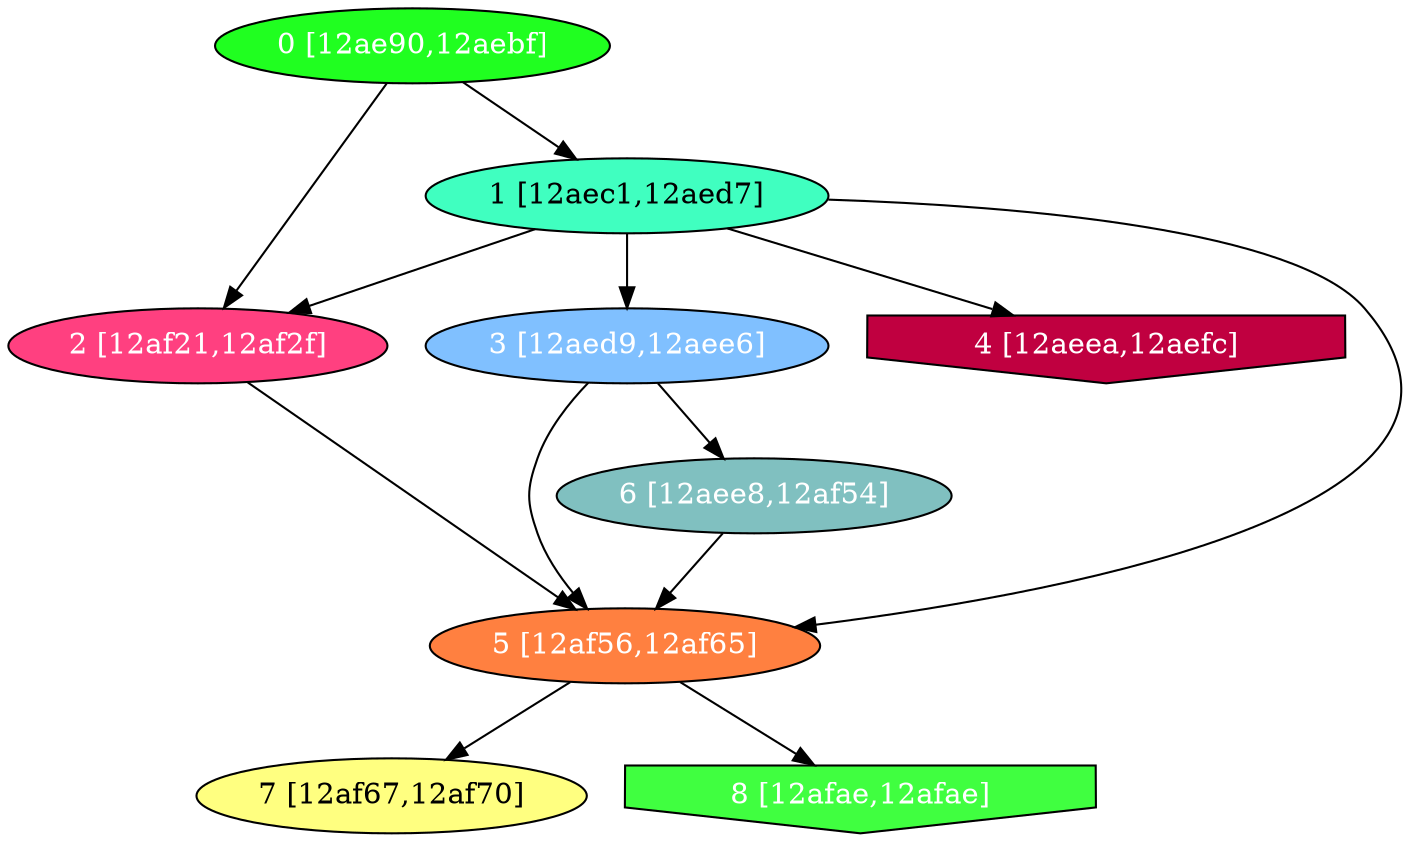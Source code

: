 diGraph libnss3{
	libnss3_0  [style=filled fillcolor="#20FF20" fontcolor="#ffffff" shape=oval label="0 [12ae90,12aebf]"]
	libnss3_1  [style=filled fillcolor="#40FFC0" fontcolor="#000000" shape=oval label="1 [12aec1,12aed7]"]
	libnss3_2  [style=filled fillcolor="#FF4080" fontcolor="#ffffff" shape=oval label="2 [12af21,12af2f]"]
	libnss3_3  [style=filled fillcolor="#80C0FF" fontcolor="#ffffff" shape=oval label="3 [12aed9,12aee6]"]
	libnss3_4  [style=filled fillcolor="#C00040" fontcolor="#ffffff" shape=invhouse label="4 [12aeea,12aefc]"]
	libnss3_5  [style=filled fillcolor="#FF8040" fontcolor="#ffffff" shape=oval label="5 [12af56,12af65]"]
	libnss3_6  [style=filled fillcolor="#80C0C0" fontcolor="#ffffff" shape=oval label="6 [12aee8,12af54]"]
	libnss3_7  [style=filled fillcolor="#FFFF80" fontcolor="#000000" shape=oval label="7 [12af67,12af70]"]
	libnss3_8  [style=filled fillcolor="#40FF40" fontcolor="#ffffff" shape=invhouse label="8 [12afae,12afae]"]

	libnss3_0 -> libnss3_1
	libnss3_0 -> libnss3_2
	libnss3_1 -> libnss3_2
	libnss3_1 -> libnss3_3
	libnss3_1 -> libnss3_4
	libnss3_1 -> libnss3_5
	libnss3_2 -> libnss3_5
	libnss3_3 -> libnss3_5
	libnss3_3 -> libnss3_6
	libnss3_5 -> libnss3_7
	libnss3_5 -> libnss3_8
	libnss3_6 -> libnss3_5
}